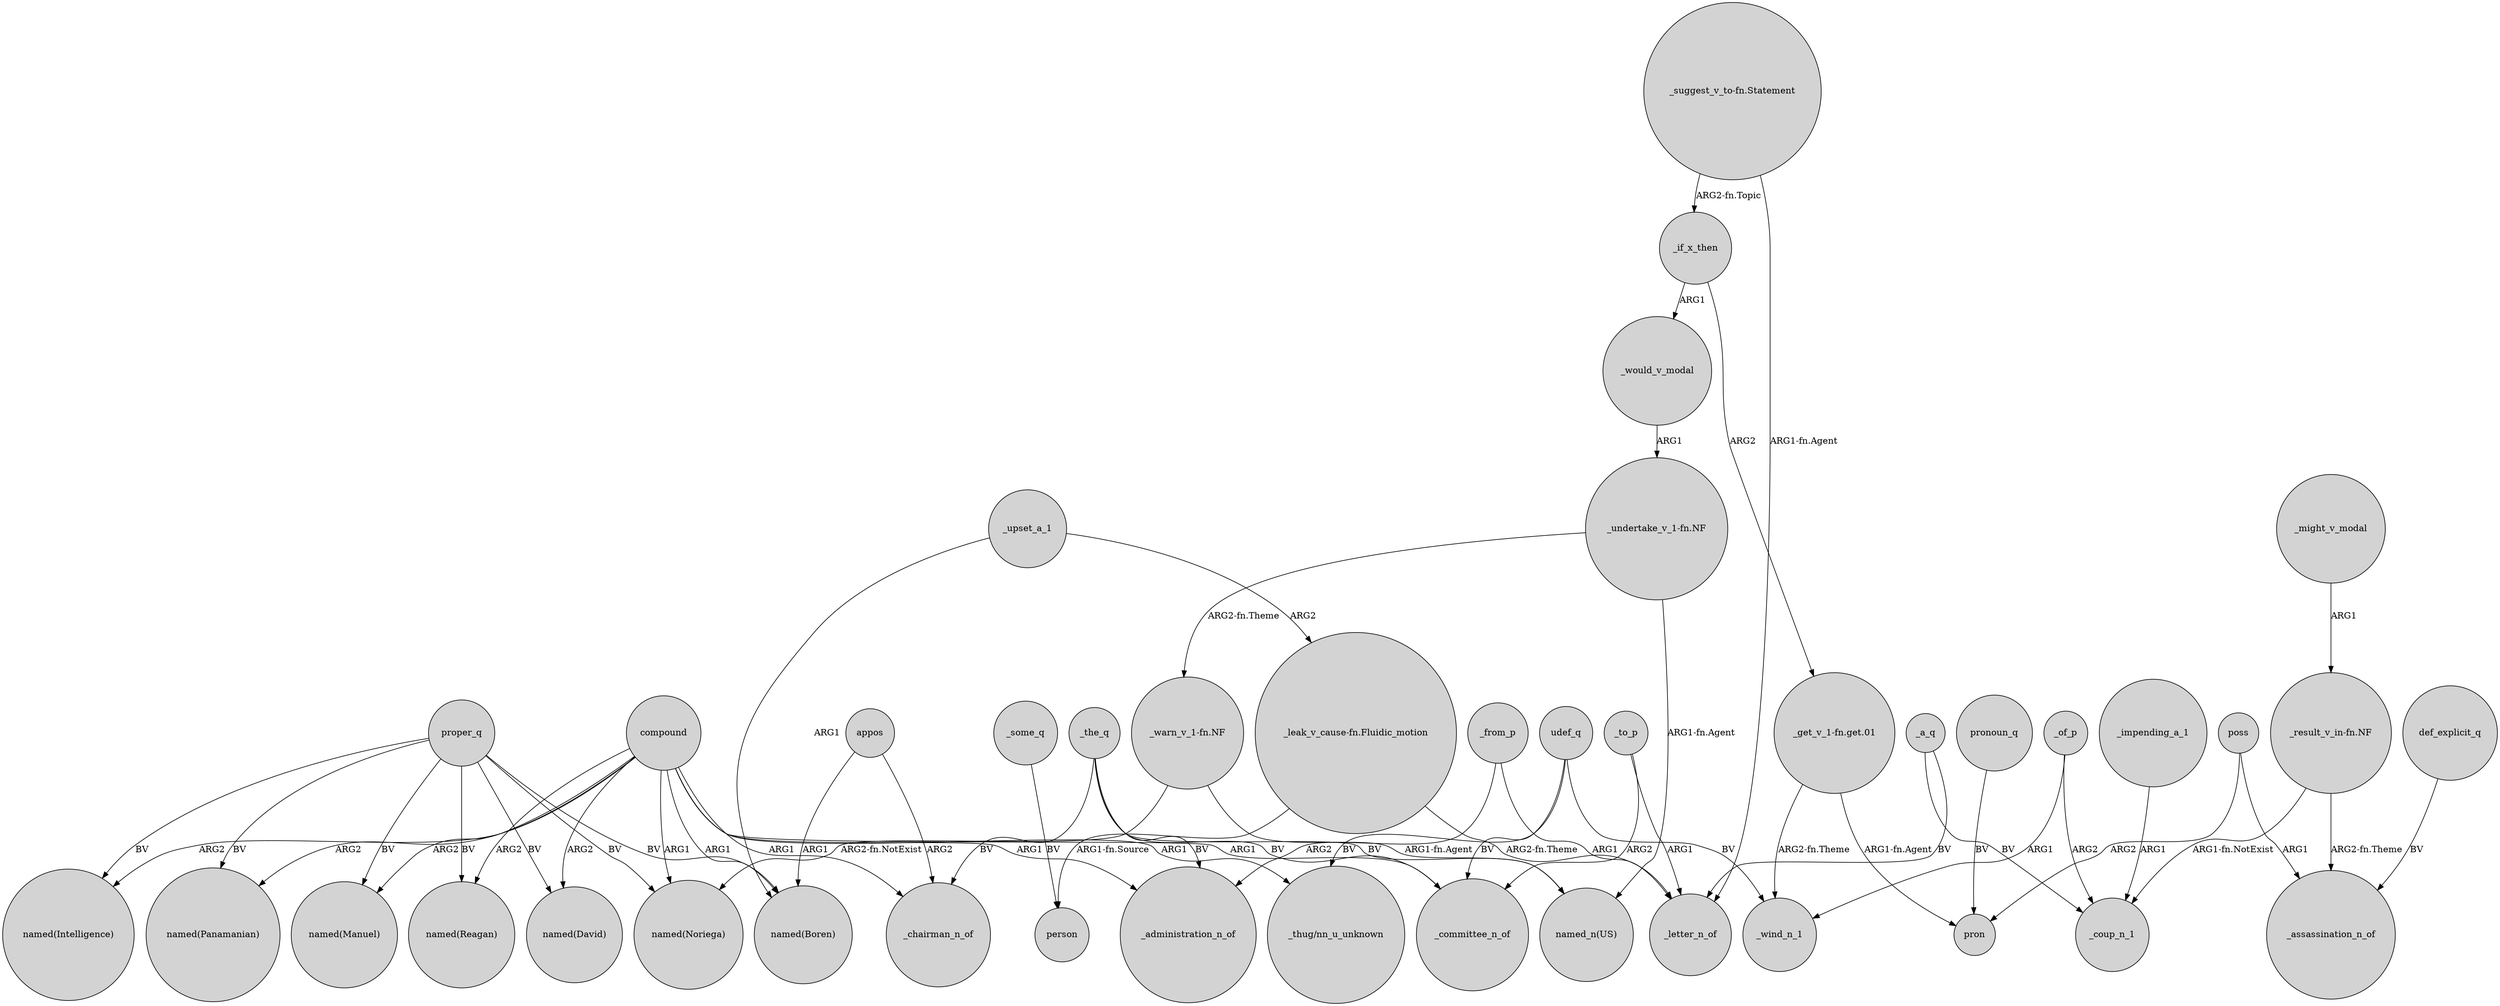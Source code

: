 digraph {
	node [shape=circle style=filled]
	_from_p -> _administration_n_of [label=ARG2]
	"_undertake_v_1-fn.NF" -> "_warn_v_1-fn.NF" [label="ARG2-fn.Theme"]
	"_result_v_in-fn.NF" -> _coup_n_1 [label="ARG1-fn.NotExist"]
	proper_q -> "named(Manuel)" [label=BV]
	compound -> _chairman_n_of [label=ARG1]
	poss -> pron [label=ARG2]
	_upset_a_1 -> "_leak_v_cause-fn.Fluidic_motion" [label=ARG2]
	"_warn_v_1-fn.NF" -> "named_n(US)" [label="ARG1-fn.Agent"]
	"_get_v_1-fn.get.01" -> _wind_n_1 [label="ARG2-fn.Theme"]
	udef_q -> _wind_n_1 [label=BV]
	compound -> "_thug/nn_u_unknown" [label=ARG1]
	_of_p -> _coup_n_1 [label=ARG2]
	"_leak_v_cause-fn.Fluidic_motion" -> person [label="ARG1-fn.Source"]
	_to_p -> _committee_n_of [label=ARG2]
	compound -> _administration_n_of [label=ARG1]
	"_undertake_v_1-fn.NF" -> "named_n(US)" [label="ARG1-fn.Agent"]
	proper_q -> "named(Intelligence)" [label=BV]
	udef_q -> _committee_n_of [label=BV]
	_would_v_modal -> "_undertake_v_1-fn.NF" [label=ARG1]
	_the_q -> _committee_n_of [label=BV]
	_if_x_then -> "_get_v_1-fn.get.01" [label=ARG2]
	proper_q -> "named(Panamanian)" [label=BV]
	compound -> "named(Intelligence)" [label=ARG2]
	_might_v_modal -> "_result_v_in-fn.NF" [label=ARG1]
	udef_q -> "_thug/nn_u_unknown" [label=BV]
	"_warn_v_1-fn.NF" -> "named(Noriega)" [label="ARG2-fn.NotExist"]
	_a_q -> _coup_n_1 [label=BV]
	def_explicit_q -> _assassination_n_of [label=BV]
	proper_q -> "named(Noriega)" [label=BV]
	_the_q -> "named_n(US)" [label=BV]
	compound -> "named(Boren)" [label=ARG1]
	_upset_a_1 -> "named(Boren)" [label=ARG1]
	"_leak_v_cause-fn.Fluidic_motion" -> _letter_n_of [label="ARG2-fn.Theme"]
	pronoun_q -> pron [label=BV]
	_impending_a_1 -> _coup_n_1 [label=ARG1]
	appos -> "named(Boren)" [label=ARG1]
	appos -> _chairman_n_of [label=ARG2]
	compound -> "named(Panamanian)" [label=ARG2]
	_to_p -> _letter_n_of [label=ARG1]
	compound -> "named(Noriega)" [label=ARG1]
	compound -> "named(David)" [label=ARG2]
	_the_q -> _chairman_n_of [label=BV]
	_some_q -> person [label=BV]
	poss -> _assassination_n_of [label=ARG1]
	"_suggest_v_to-fn.Statement" -> _letter_n_of [label="ARG1-fn.Agent"]
	proper_q -> "named(Boren)" [label=BV]
	_from_p -> _letter_n_of [label=ARG1]
	proper_q -> "named(Reagan)" [label=BV]
	compound -> "named(Reagan)" [label=ARG2]
	_if_x_then -> _would_v_modal [label=ARG1]
	_of_p -> _wind_n_1 [label=ARG1]
	compound -> "named(Manuel)" [label=ARG2]
	"_result_v_in-fn.NF" -> _assassination_n_of [label="ARG2-fn.Theme"]
	compound -> _committee_n_of [label=ARG1]
	_the_q -> _administration_n_of [label=BV]
	proper_q -> "named(David)" [label=BV]
	_a_q -> _letter_n_of [label=BV]
	"_suggest_v_to-fn.Statement" -> _if_x_then [label="ARG2-fn.Topic"]
	"_get_v_1-fn.get.01" -> pron [label="ARG1-fn.Agent"]
}
